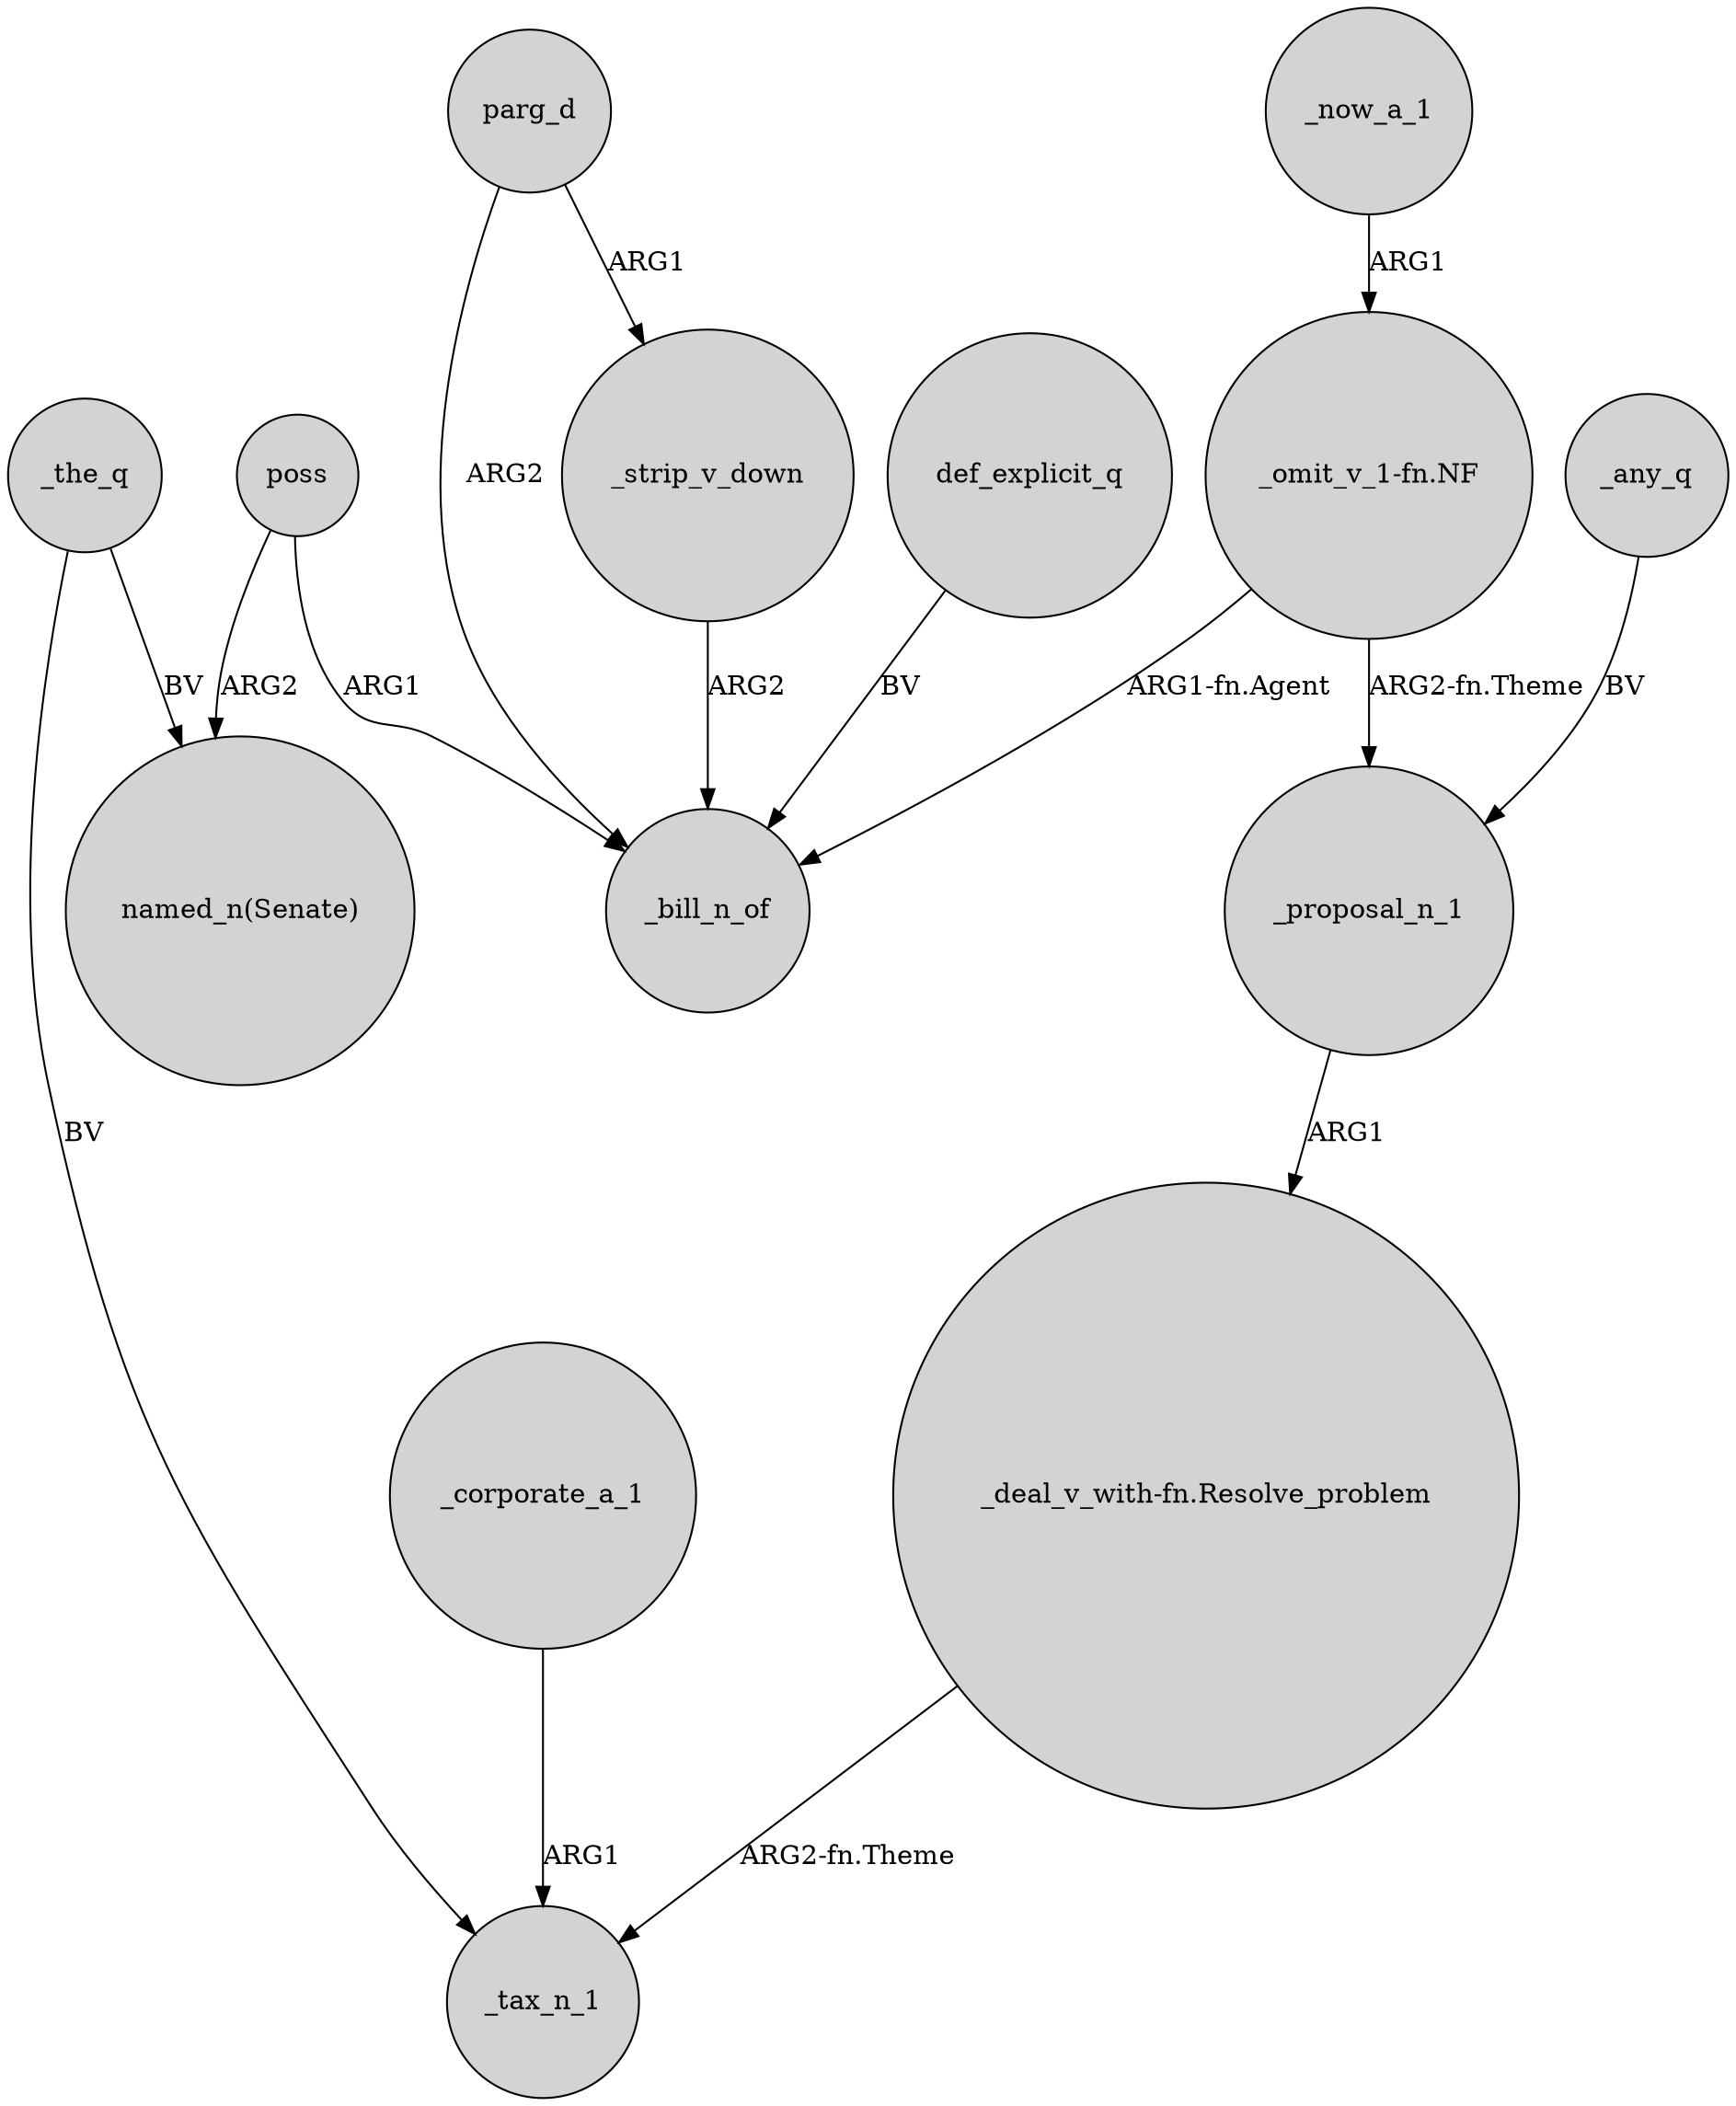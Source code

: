 digraph {
	node [shape=circle style=filled]
	"_omit_v_1-fn.NF" -> _proposal_n_1 [label="ARG2-fn.Theme"]
	"_omit_v_1-fn.NF" -> _bill_n_of [label="ARG1-fn.Agent"]
	poss -> _bill_n_of [label=ARG1]
	_the_q -> "named_n(Senate)" [label=BV]
	_any_q -> _proposal_n_1 [label=BV]
	_corporate_a_1 -> _tax_n_1 [label=ARG1]
	_the_q -> _tax_n_1 [label=BV]
	"_deal_v_with-fn.Resolve_problem" -> _tax_n_1 [label="ARG2-fn.Theme"]
	_proposal_n_1 -> "_deal_v_with-fn.Resolve_problem" [label=ARG1]
	parg_d -> _bill_n_of [label=ARG2]
	_strip_v_down -> _bill_n_of [label=ARG2]
	poss -> "named_n(Senate)" [label=ARG2]
	def_explicit_q -> _bill_n_of [label=BV]
	_now_a_1 -> "_omit_v_1-fn.NF" [label=ARG1]
	parg_d -> _strip_v_down [label=ARG1]
}
